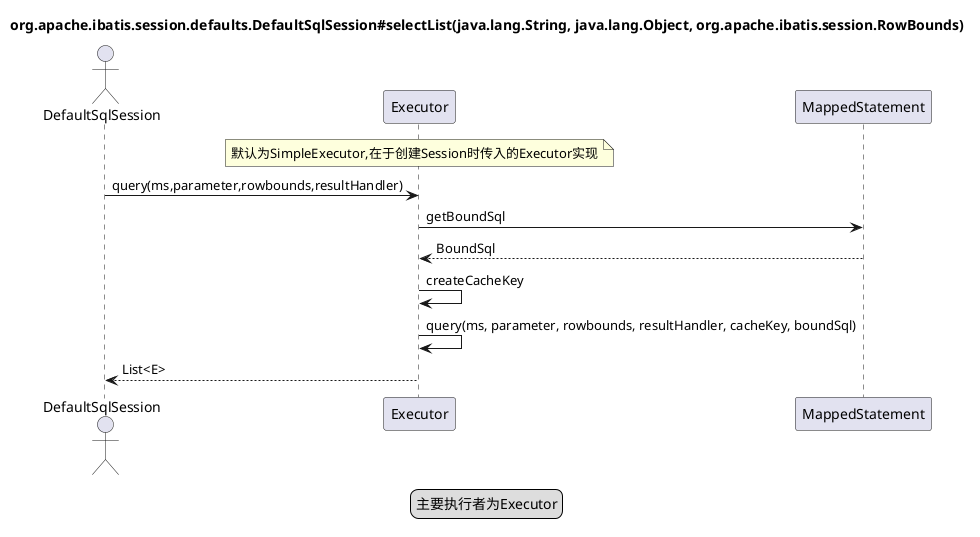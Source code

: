 @startuml

title org.apache.ibatis.session.defaults.DefaultSqlSession#selectList(java.lang.String, java.lang.Object, org.apache.ibatis.session.RowBounds)
legend 
主要执行者为Executor
end legend

actor DefaultSqlSession
participant Executor
note over of Executor 
默认为SimpleExecutor,在于创建Session时传入的Executor实现
end note
participant MappedStatement


DefaultSqlSession -> Executor : query(ms,parameter,rowbounds,resultHandler)
Executor -> MappedStatement : getBoundSql
MappedStatement --> Executor : BoundSql
Executor -> Executor : createCacheKey
Executor -> Executor : query(ms, parameter, rowbounds, resultHandler, cacheKey, boundSql)
Executor --> DefaultSqlSession : List<E>


@enduml